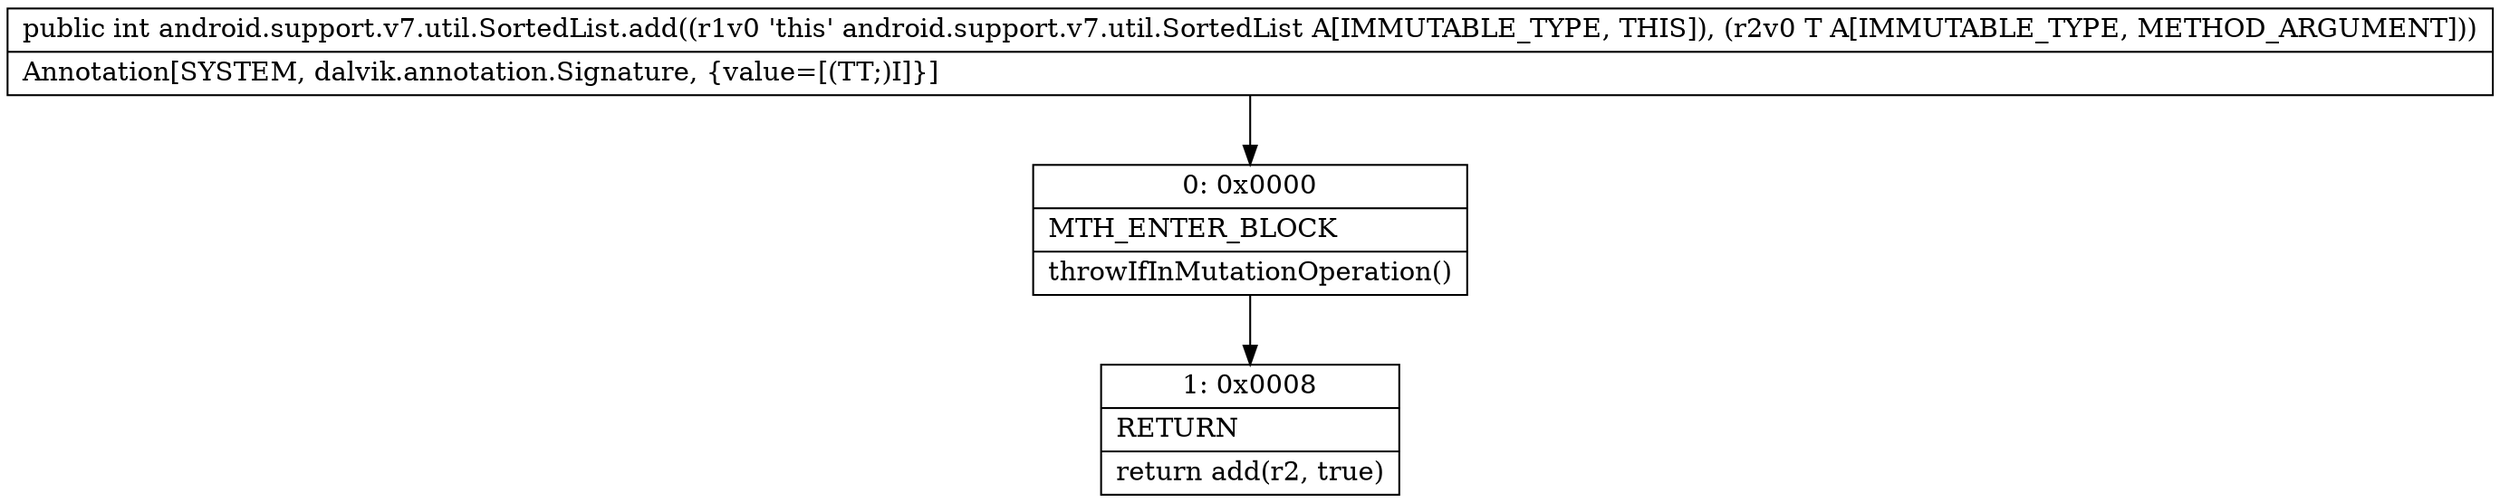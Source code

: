 digraph "CFG forandroid.support.v7.util.SortedList.add(Ljava\/lang\/Object;)I" {
Node_0 [shape=record,label="{0\:\ 0x0000|MTH_ENTER_BLOCK\l|throwIfInMutationOperation()\l}"];
Node_1 [shape=record,label="{1\:\ 0x0008|RETURN\l|return add(r2, true)\l}"];
MethodNode[shape=record,label="{public int android.support.v7.util.SortedList.add((r1v0 'this' android.support.v7.util.SortedList A[IMMUTABLE_TYPE, THIS]), (r2v0 T A[IMMUTABLE_TYPE, METHOD_ARGUMENT]))  | Annotation[SYSTEM, dalvik.annotation.Signature, \{value=[(TT;)I]\}]\l}"];
MethodNode -> Node_0;
Node_0 -> Node_1;
}

